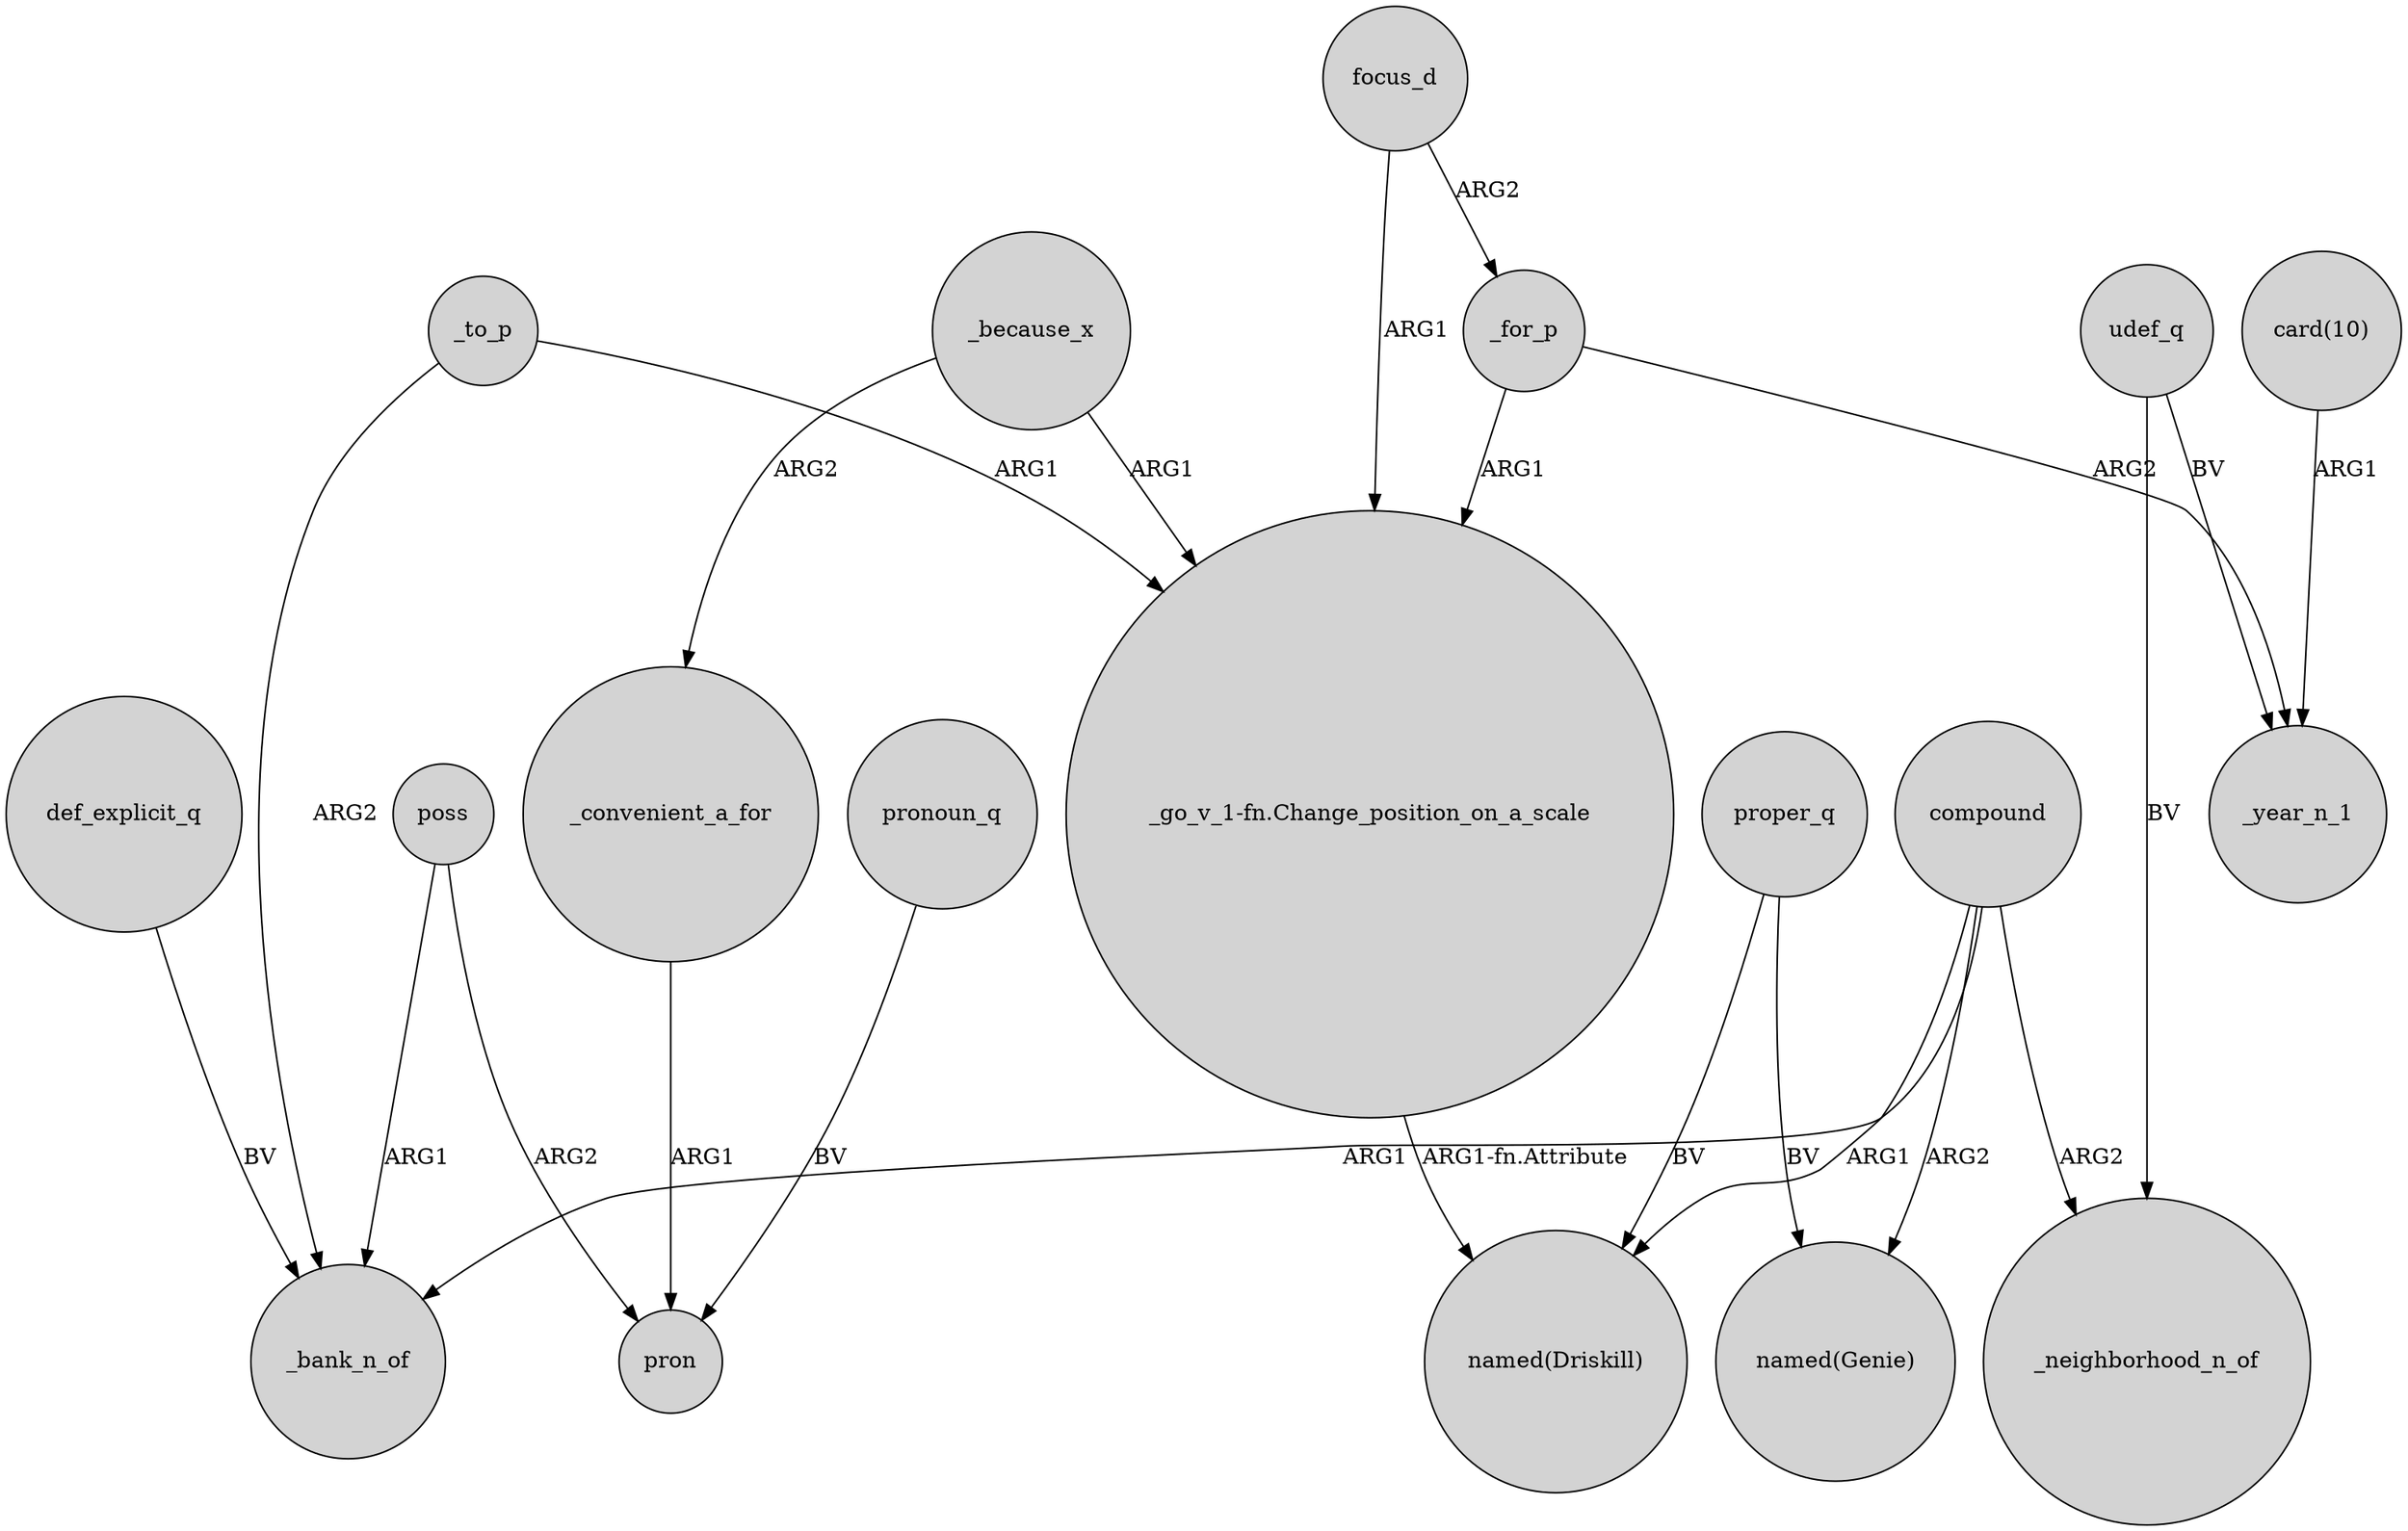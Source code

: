 digraph {
	node [shape=circle style=filled]
	def_explicit_q -> _bank_n_of [label=BV]
	_because_x -> _convenient_a_for [label=ARG2]
	proper_q -> "named(Driskill)" [label=BV]
	poss -> _bank_n_of [label=ARG1]
	_to_p -> "_go_v_1-fn.Change_position_on_a_scale" [label=ARG1]
	_convenient_a_for -> pron [label=ARG1]
	_because_x -> "_go_v_1-fn.Change_position_on_a_scale" [label=ARG1]
	focus_d -> _for_p [label=ARG2]
	focus_d -> "_go_v_1-fn.Change_position_on_a_scale" [label=ARG1]
	udef_q -> _year_n_1 [label=BV]
	"card(10)" -> _year_n_1 [label=ARG1]
	_for_p -> _year_n_1 [label=ARG2]
	_for_p -> "_go_v_1-fn.Change_position_on_a_scale" [label=ARG1]
	compound -> _bank_n_of [label=ARG1]
	compound -> "named(Genie)" [label=ARG2]
	udef_q -> _neighborhood_n_of [label=BV]
	_to_p -> _bank_n_of [label=ARG2]
	poss -> pron [label=ARG2]
	"_go_v_1-fn.Change_position_on_a_scale" -> "named(Driskill)" [label="ARG1-fn.Attribute"]
	pronoun_q -> pron [label=BV]
	compound -> _neighborhood_n_of [label=ARG2]
	proper_q -> "named(Genie)" [label=BV]
	compound -> "named(Driskill)" [label=ARG1]
}
